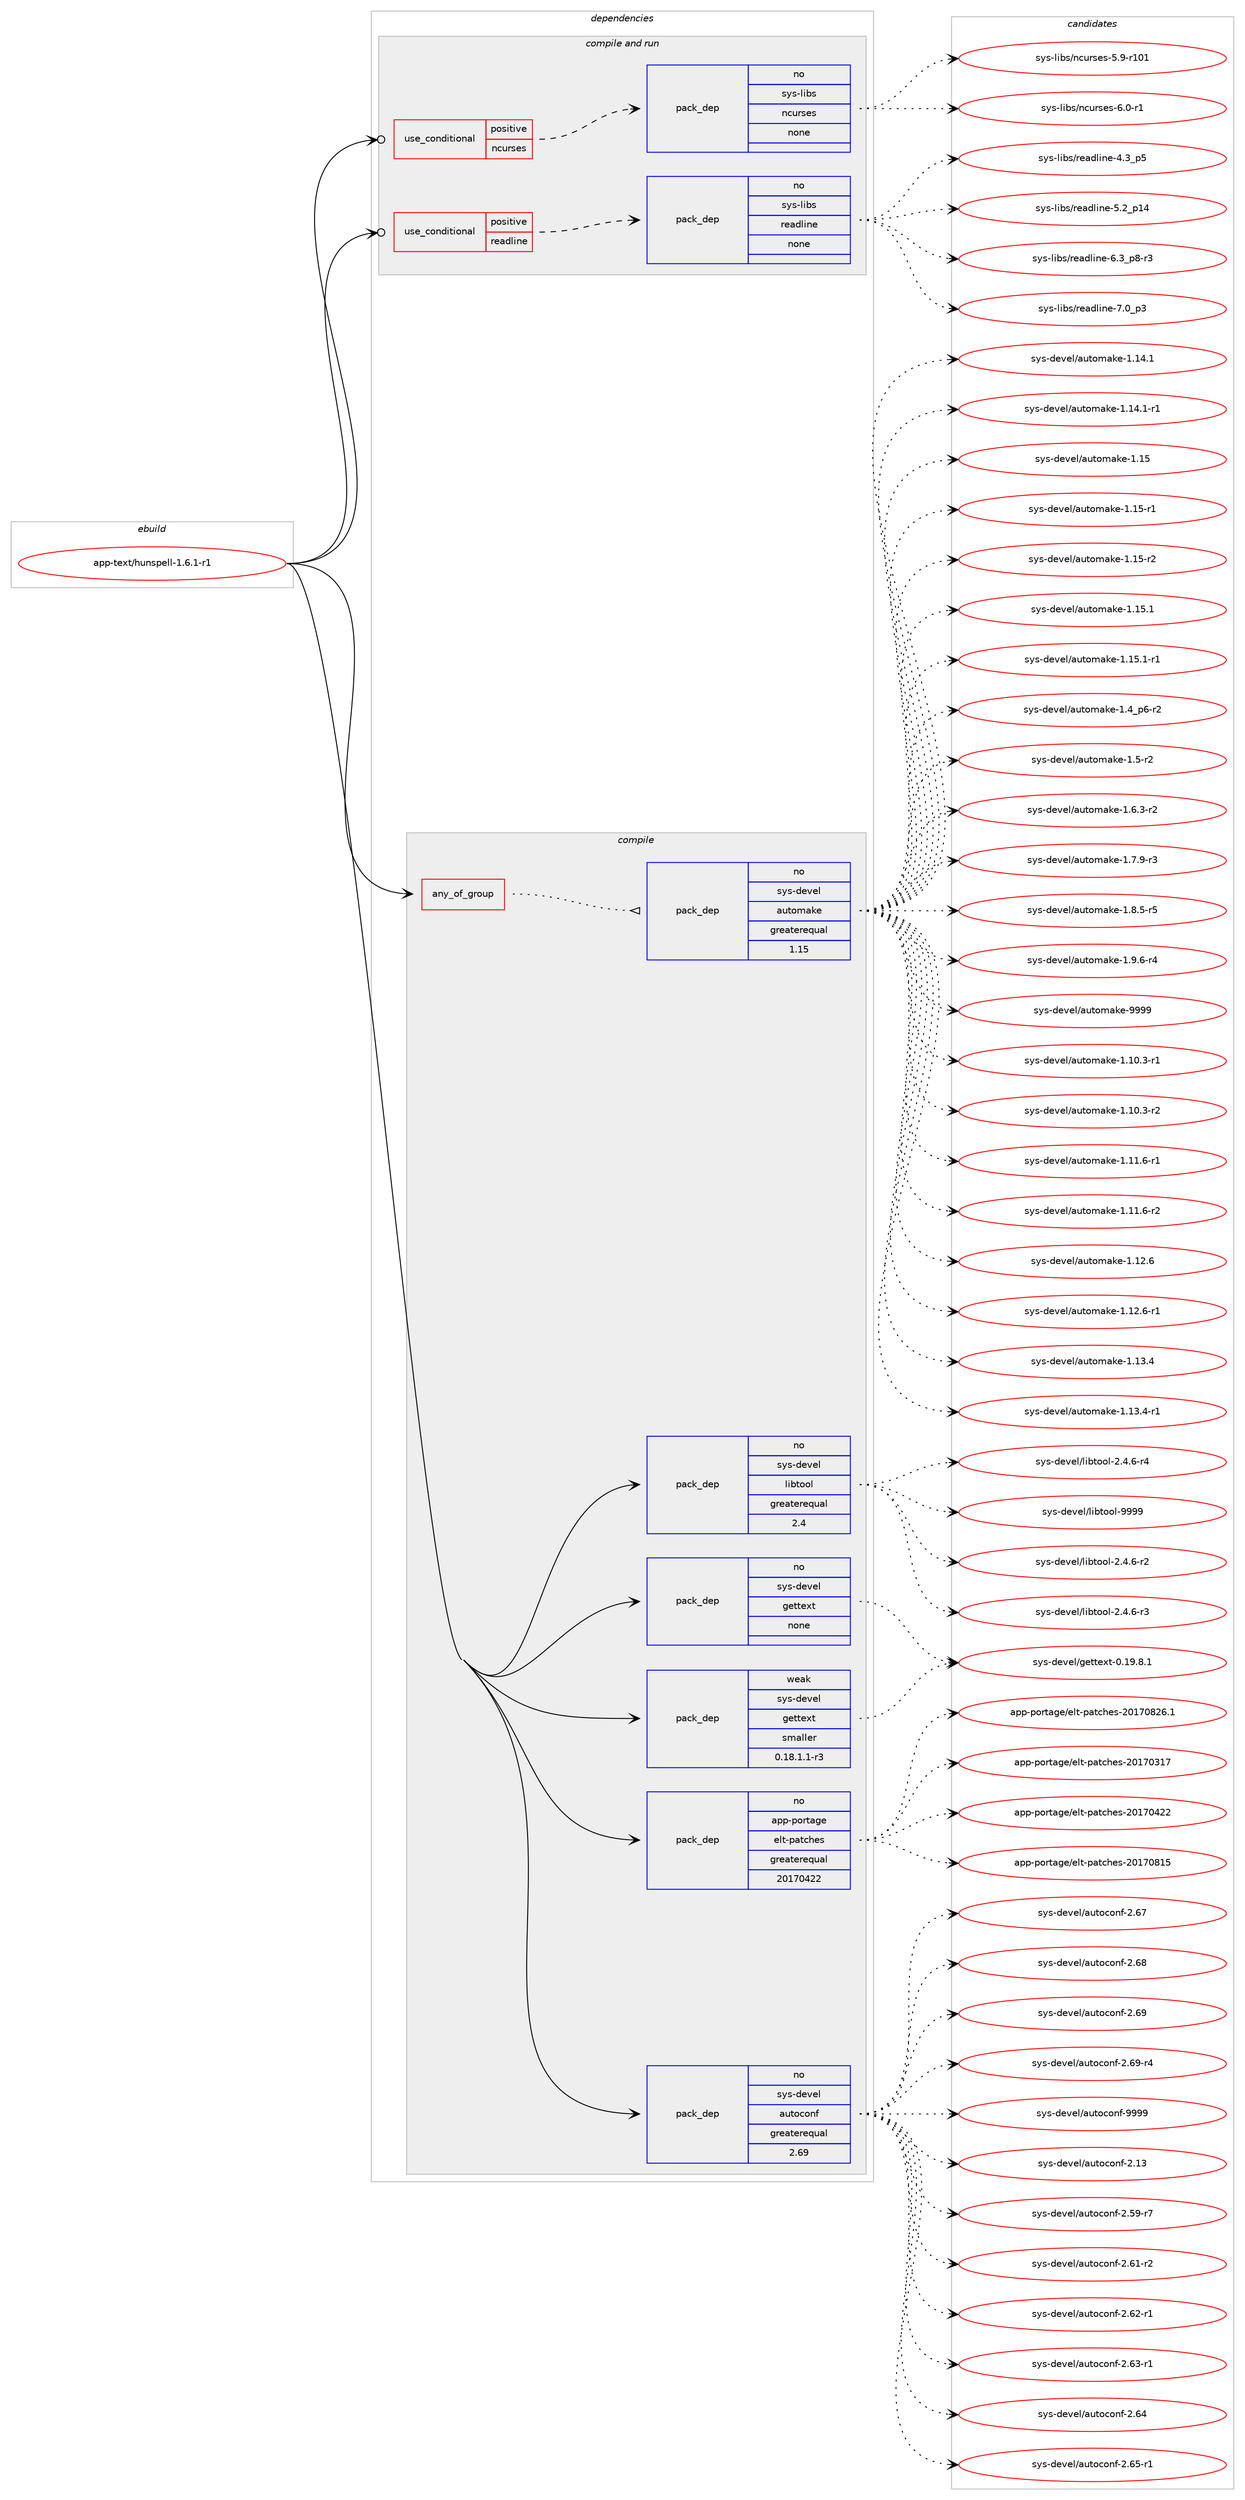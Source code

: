 digraph prolog {

# *************
# Graph options
# *************

newrank=true;
concentrate=true;
compound=true;
graph [rankdir=LR,fontname=Helvetica,fontsize=10,ranksep=1.5];#, ranksep=2.5, nodesep=0.2];
edge  [arrowhead=vee];
node  [fontname=Helvetica,fontsize=10];

# **********
# The ebuild
# **********

subgraph cluster_leftcol {
color=gray;
rank=same;
label=<<i>ebuild</i>>;
id [label="app-text/hunspell-1.6.1-r1", color=red, width=4, href="../app-text/hunspell-1.6.1-r1.svg"];
}

# ****************
# The dependencies
# ****************

subgraph cluster_midcol {
color=gray;
label=<<i>dependencies</i>>;
subgraph cluster_compile {
fillcolor="#eeeeee";
style=filled;
label=<<i>compile</i>>;
subgraph any1030 {
dependency57371 [label=<<TABLE BORDER="0" CELLBORDER="1" CELLSPACING="0" CELLPADDING="4"><TR><TD CELLPADDING="10">any_of_group</TD></TR></TABLE>>, shape=none, color=red];subgraph pack41636 {
dependency57372 [label=<<TABLE BORDER="0" CELLBORDER="1" CELLSPACING="0" CELLPADDING="4" WIDTH="220"><TR><TD ROWSPAN="6" CELLPADDING="30">pack_dep</TD></TR><TR><TD WIDTH="110">no</TD></TR><TR><TD>sys-devel</TD></TR><TR><TD>automake</TD></TR><TR><TD>greaterequal</TD></TR><TR><TD>1.15</TD></TR></TABLE>>, shape=none, color=blue];
}
dependency57371:e -> dependency57372:w [weight=20,style="dotted",arrowhead="oinv"];
}
id:e -> dependency57371:w [weight=20,style="solid",arrowhead="vee"];
subgraph pack41637 {
dependency57373 [label=<<TABLE BORDER="0" CELLBORDER="1" CELLSPACING="0" CELLPADDING="4" WIDTH="220"><TR><TD ROWSPAN="6" CELLPADDING="30">pack_dep</TD></TR><TR><TD WIDTH="110">no</TD></TR><TR><TD>app-portage</TD></TR><TR><TD>elt-patches</TD></TR><TR><TD>greaterequal</TD></TR><TR><TD>20170422</TD></TR></TABLE>>, shape=none, color=blue];
}
id:e -> dependency57373:w [weight=20,style="solid",arrowhead="vee"];
subgraph pack41638 {
dependency57374 [label=<<TABLE BORDER="0" CELLBORDER="1" CELLSPACING="0" CELLPADDING="4" WIDTH="220"><TR><TD ROWSPAN="6" CELLPADDING="30">pack_dep</TD></TR><TR><TD WIDTH="110">no</TD></TR><TR><TD>sys-devel</TD></TR><TR><TD>autoconf</TD></TR><TR><TD>greaterequal</TD></TR><TR><TD>2.69</TD></TR></TABLE>>, shape=none, color=blue];
}
id:e -> dependency57374:w [weight=20,style="solid",arrowhead="vee"];
subgraph pack41639 {
dependency57375 [label=<<TABLE BORDER="0" CELLBORDER="1" CELLSPACING="0" CELLPADDING="4" WIDTH="220"><TR><TD ROWSPAN="6" CELLPADDING="30">pack_dep</TD></TR><TR><TD WIDTH="110">no</TD></TR><TR><TD>sys-devel</TD></TR><TR><TD>gettext</TD></TR><TR><TD>none</TD></TR><TR><TD></TD></TR></TABLE>>, shape=none, color=blue];
}
id:e -> dependency57375:w [weight=20,style="solid",arrowhead="vee"];
subgraph pack41640 {
dependency57376 [label=<<TABLE BORDER="0" CELLBORDER="1" CELLSPACING="0" CELLPADDING="4" WIDTH="220"><TR><TD ROWSPAN="6" CELLPADDING="30">pack_dep</TD></TR><TR><TD WIDTH="110">no</TD></TR><TR><TD>sys-devel</TD></TR><TR><TD>libtool</TD></TR><TR><TD>greaterequal</TD></TR><TR><TD>2.4</TD></TR></TABLE>>, shape=none, color=blue];
}
id:e -> dependency57376:w [weight=20,style="solid",arrowhead="vee"];
subgraph pack41641 {
dependency57377 [label=<<TABLE BORDER="0" CELLBORDER="1" CELLSPACING="0" CELLPADDING="4" WIDTH="220"><TR><TD ROWSPAN="6" CELLPADDING="30">pack_dep</TD></TR><TR><TD WIDTH="110">weak</TD></TR><TR><TD>sys-devel</TD></TR><TR><TD>gettext</TD></TR><TR><TD>smaller</TD></TR><TR><TD>0.18.1.1-r3</TD></TR></TABLE>>, shape=none, color=blue];
}
id:e -> dependency57377:w [weight=20,style="solid",arrowhead="vee"];
}
subgraph cluster_compileandrun {
fillcolor="#eeeeee";
style=filled;
label=<<i>compile and run</i>>;
subgraph cond14679 {
dependency57378 [label=<<TABLE BORDER="0" CELLBORDER="1" CELLSPACING="0" CELLPADDING="4"><TR><TD ROWSPAN="3" CELLPADDING="10">use_conditional</TD></TR><TR><TD>positive</TD></TR><TR><TD>ncurses</TD></TR></TABLE>>, shape=none, color=red];
subgraph pack41642 {
dependency57379 [label=<<TABLE BORDER="0" CELLBORDER="1" CELLSPACING="0" CELLPADDING="4" WIDTH="220"><TR><TD ROWSPAN="6" CELLPADDING="30">pack_dep</TD></TR><TR><TD WIDTH="110">no</TD></TR><TR><TD>sys-libs</TD></TR><TR><TD>ncurses</TD></TR><TR><TD>none</TD></TR><TR><TD></TD></TR></TABLE>>, shape=none, color=blue];
}
dependency57378:e -> dependency57379:w [weight=20,style="dashed",arrowhead="vee"];
}
id:e -> dependency57378:w [weight=20,style="solid",arrowhead="odotvee"];
subgraph cond14680 {
dependency57380 [label=<<TABLE BORDER="0" CELLBORDER="1" CELLSPACING="0" CELLPADDING="4"><TR><TD ROWSPAN="3" CELLPADDING="10">use_conditional</TD></TR><TR><TD>positive</TD></TR><TR><TD>readline</TD></TR></TABLE>>, shape=none, color=red];
subgraph pack41643 {
dependency57381 [label=<<TABLE BORDER="0" CELLBORDER="1" CELLSPACING="0" CELLPADDING="4" WIDTH="220"><TR><TD ROWSPAN="6" CELLPADDING="30">pack_dep</TD></TR><TR><TD WIDTH="110">no</TD></TR><TR><TD>sys-libs</TD></TR><TR><TD>readline</TD></TR><TR><TD>none</TD></TR><TR><TD></TD></TR></TABLE>>, shape=none, color=blue];
}
dependency57380:e -> dependency57381:w [weight=20,style="dashed",arrowhead="vee"];
}
id:e -> dependency57380:w [weight=20,style="solid",arrowhead="odotvee"];
}
subgraph cluster_run {
fillcolor="#eeeeee";
style=filled;
label=<<i>run</i>>;
}
}

# **************
# The candidates
# **************

subgraph cluster_choices {
rank=same;
color=gray;
label=<<i>candidates</i>>;

subgraph choice41636 {
color=black;
nodesep=1;
choice11512111545100101118101108479711711611110997107101454946494846514511449 [label="sys-devel/automake-1.10.3-r1", color=red, width=4,href="../sys-devel/automake-1.10.3-r1.svg"];
choice11512111545100101118101108479711711611110997107101454946494846514511450 [label="sys-devel/automake-1.10.3-r2", color=red, width=4,href="../sys-devel/automake-1.10.3-r2.svg"];
choice11512111545100101118101108479711711611110997107101454946494946544511449 [label="sys-devel/automake-1.11.6-r1", color=red, width=4,href="../sys-devel/automake-1.11.6-r1.svg"];
choice11512111545100101118101108479711711611110997107101454946494946544511450 [label="sys-devel/automake-1.11.6-r2", color=red, width=4,href="../sys-devel/automake-1.11.6-r2.svg"];
choice1151211154510010111810110847971171161111099710710145494649504654 [label="sys-devel/automake-1.12.6", color=red, width=4,href="../sys-devel/automake-1.12.6.svg"];
choice11512111545100101118101108479711711611110997107101454946495046544511449 [label="sys-devel/automake-1.12.6-r1", color=red, width=4,href="../sys-devel/automake-1.12.6-r1.svg"];
choice1151211154510010111810110847971171161111099710710145494649514652 [label="sys-devel/automake-1.13.4", color=red, width=4,href="../sys-devel/automake-1.13.4.svg"];
choice11512111545100101118101108479711711611110997107101454946495146524511449 [label="sys-devel/automake-1.13.4-r1", color=red, width=4,href="../sys-devel/automake-1.13.4-r1.svg"];
choice1151211154510010111810110847971171161111099710710145494649524649 [label="sys-devel/automake-1.14.1", color=red, width=4,href="../sys-devel/automake-1.14.1.svg"];
choice11512111545100101118101108479711711611110997107101454946495246494511449 [label="sys-devel/automake-1.14.1-r1", color=red, width=4,href="../sys-devel/automake-1.14.1-r1.svg"];
choice115121115451001011181011084797117116111109971071014549464953 [label="sys-devel/automake-1.15", color=red, width=4,href="../sys-devel/automake-1.15.svg"];
choice1151211154510010111810110847971171161111099710710145494649534511449 [label="sys-devel/automake-1.15-r1", color=red, width=4,href="../sys-devel/automake-1.15-r1.svg"];
choice1151211154510010111810110847971171161111099710710145494649534511450 [label="sys-devel/automake-1.15-r2", color=red, width=4,href="../sys-devel/automake-1.15-r2.svg"];
choice1151211154510010111810110847971171161111099710710145494649534649 [label="sys-devel/automake-1.15.1", color=red, width=4,href="../sys-devel/automake-1.15.1.svg"];
choice11512111545100101118101108479711711611110997107101454946495346494511449 [label="sys-devel/automake-1.15.1-r1", color=red, width=4,href="../sys-devel/automake-1.15.1-r1.svg"];
choice115121115451001011181011084797117116111109971071014549465295112544511450 [label="sys-devel/automake-1.4_p6-r2", color=red, width=4,href="../sys-devel/automake-1.4_p6-r2.svg"];
choice11512111545100101118101108479711711611110997107101454946534511450 [label="sys-devel/automake-1.5-r2", color=red, width=4,href="../sys-devel/automake-1.5-r2.svg"];
choice115121115451001011181011084797117116111109971071014549465446514511450 [label="sys-devel/automake-1.6.3-r2", color=red, width=4,href="../sys-devel/automake-1.6.3-r2.svg"];
choice115121115451001011181011084797117116111109971071014549465546574511451 [label="sys-devel/automake-1.7.9-r3", color=red, width=4,href="../sys-devel/automake-1.7.9-r3.svg"];
choice115121115451001011181011084797117116111109971071014549465646534511453 [label="sys-devel/automake-1.8.5-r5", color=red, width=4,href="../sys-devel/automake-1.8.5-r5.svg"];
choice115121115451001011181011084797117116111109971071014549465746544511452 [label="sys-devel/automake-1.9.6-r4", color=red, width=4,href="../sys-devel/automake-1.9.6-r4.svg"];
choice115121115451001011181011084797117116111109971071014557575757 [label="sys-devel/automake-9999", color=red, width=4,href="../sys-devel/automake-9999.svg"];
dependency57372:e -> choice11512111545100101118101108479711711611110997107101454946494846514511449:w [style=dotted,weight="100"];
dependency57372:e -> choice11512111545100101118101108479711711611110997107101454946494846514511450:w [style=dotted,weight="100"];
dependency57372:e -> choice11512111545100101118101108479711711611110997107101454946494946544511449:w [style=dotted,weight="100"];
dependency57372:e -> choice11512111545100101118101108479711711611110997107101454946494946544511450:w [style=dotted,weight="100"];
dependency57372:e -> choice1151211154510010111810110847971171161111099710710145494649504654:w [style=dotted,weight="100"];
dependency57372:e -> choice11512111545100101118101108479711711611110997107101454946495046544511449:w [style=dotted,weight="100"];
dependency57372:e -> choice1151211154510010111810110847971171161111099710710145494649514652:w [style=dotted,weight="100"];
dependency57372:e -> choice11512111545100101118101108479711711611110997107101454946495146524511449:w [style=dotted,weight="100"];
dependency57372:e -> choice1151211154510010111810110847971171161111099710710145494649524649:w [style=dotted,weight="100"];
dependency57372:e -> choice11512111545100101118101108479711711611110997107101454946495246494511449:w [style=dotted,weight="100"];
dependency57372:e -> choice115121115451001011181011084797117116111109971071014549464953:w [style=dotted,weight="100"];
dependency57372:e -> choice1151211154510010111810110847971171161111099710710145494649534511449:w [style=dotted,weight="100"];
dependency57372:e -> choice1151211154510010111810110847971171161111099710710145494649534511450:w [style=dotted,weight="100"];
dependency57372:e -> choice1151211154510010111810110847971171161111099710710145494649534649:w [style=dotted,weight="100"];
dependency57372:e -> choice11512111545100101118101108479711711611110997107101454946495346494511449:w [style=dotted,weight="100"];
dependency57372:e -> choice115121115451001011181011084797117116111109971071014549465295112544511450:w [style=dotted,weight="100"];
dependency57372:e -> choice11512111545100101118101108479711711611110997107101454946534511450:w [style=dotted,weight="100"];
dependency57372:e -> choice115121115451001011181011084797117116111109971071014549465446514511450:w [style=dotted,weight="100"];
dependency57372:e -> choice115121115451001011181011084797117116111109971071014549465546574511451:w [style=dotted,weight="100"];
dependency57372:e -> choice115121115451001011181011084797117116111109971071014549465646534511453:w [style=dotted,weight="100"];
dependency57372:e -> choice115121115451001011181011084797117116111109971071014549465746544511452:w [style=dotted,weight="100"];
dependency57372:e -> choice115121115451001011181011084797117116111109971071014557575757:w [style=dotted,weight="100"];
}
subgraph choice41637 {
color=black;
nodesep=1;
choice97112112451121111141169710310147101108116451129711699104101115455048495548514955 [label="app-portage/elt-patches-20170317", color=red, width=4,href="../app-portage/elt-patches-20170317.svg"];
choice97112112451121111141169710310147101108116451129711699104101115455048495548525050 [label="app-portage/elt-patches-20170422", color=red, width=4,href="../app-portage/elt-patches-20170422.svg"];
choice97112112451121111141169710310147101108116451129711699104101115455048495548564953 [label="app-portage/elt-patches-20170815", color=red, width=4,href="../app-portage/elt-patches-20170815.svg"];
choice971121124511211111411697103101471011081164511297116991041011154550484955485650544649 [label="app-portage/elt-patches-20170826.1", color=red, width=4,href="../app-portage/elt-patches-20170826.1.svg"];
dependency57373:e -> choice97112112451121111141169710310147101108116451129711699104101115455048495548514955:w [style=dotted,weight="100"];
dependency57373:e -> choice97112112451121111141169710310147101108116451129711699104101115455048495548525050:w [style=dotted,weight="100"];
dependency57373:e -> choice97112112451121111141169710310147101108116451129711699104101115455048495548564953:w [style=dotted,weight="100"];
dependency57373:e -> choice971121124511211111411697103101471011081164511297116991041011154550484955485650544649:w [style=dotted,weight="100"];
}
subgraph choice41638 {
color=black;
nodesep=1;
choice115121115451001011181011084797117116111991111101024550464951 [label="sys-devel/autoconf-2.13", color=red, width=4,href="../sys-devel/autoconf-2.13.svg"];
choice1151211154510010111810110847971171161119911111010245504653574511455 [label="sys-devel/autoconf-2.59-r7", color=red, width=4,href="../sys-devel/autoconf-2.59-r7.svg"];
choice1151211154510010111810110847971171161119911111010245504654494511450 [label="sys-devel/autoconf-2.61-r2", color=red, width=4,href="../sys-devel/autoconf-2.61-r2.svg"];
choice1151211154510010111810110847971171161119911111010245504654504511449 [label="sys-devel/autoconf-2.62-r1", color=red, width=4,href="../sys-devel/autoconf-2.62-r1.svg"];
choice1151211154510010111810110847971171161119911111010245504654514511449 [label="sys-devel/autoconf-2.63-r1", color=red, width=4,href="../sys-devel/autoconf-2.63-r1.svg"];
choice115121115451001011181011084797117116111991111101024550465452 [label="sys-devel/autoconf-2.64", color=red, width=4,href="../sys-devel/autoconf-2.64.svg"];
choice1151211154510010111810110847971171161119911111010245504654534511449 [label="sys-devel/autoconf-2.65-r1", color=red, width=4,href="../sys-devel/autoconf-2.65-r1.svg"];
choice115121115451001011181011084797117116111991111101024550465455 [label="sys-devel/autoconf-2.67", color=red, width=4,href="../sys-devel/autoconf-2.67.svg"];
choice115121115451001011181011084797117116111991111101024550465456 [label="sys-devel/autoconf-2.68", color=red, width=4,href="../sys-devel/autoconf-2.68.svg"];
choice115121115451001011181011084797117116111991111101024550465457 [label="sys-devel/autoconf-2.69", color=red, width=4,href="../sys-devel/autoconf-2.69.svg"];
choice1151211154510010111810110847971171161119911111010245504654574511452 [label="sys-devel/autoconf-2.69-r4", color=red, width=4,href="../sys-devel/autoconf-2.69-r4.svg"];
choice115121115451001011181011084797117116111991111101024557575757 [label="sys-devel/autoconf-9999", color=red, width=4,href="../sys-devel/autoconf-9999.svg"];
dependency57374:e -> choice115121115451001011181011084797117116111991111101024550464951:w [style=dotted,weight="100"];
dependency57374:e -> choice1151211154510010111810110847971171161119911111010245504653574511455:w [style=dotted,weight="100"];
dependency57374:e -> choice1151211154510010111810110847971171161119911111010245504654494511450:w [style=dotted,weight="100"];
dependency57374:e -> choice1151211154510010111810110847971171161119911111010245504654504511449:w [style=dotted,weight="100"];
dependency57374:e -> choice1151211154510010111810110847971171161119911111010245504654514511449:w [style=dotted,weight="100"];
dependency57374:e -> choice115121115451001011181011084797117116111991111101024550465452:w [style=dotted,weight="100"];
dependency57374:e -> choice1151211154510010111810110847971171161119911111010245504654534511449:w [style=dotted,weight="100"];
dependency57374:e -> choice115121115451001011181011084797117116111991111101024550465455:w [style=dotted,weight="100"];
dependency57374:e -> choice115121115451001011181011084797117116111991111101024550465456:w [style=dotted,weight="100"];
dependency57374:e -> choice115121115451001011181011084797117116111991111101024550465457:w [style=dotted,weight="100"];
dependency57374:e -> choice1151211154510010111810110847971171161119911111010245504654574511452:w [style=dotted,weight="100"];
dependency57374:e -> choice115121115451001011181011084797117116111991111101024557575757:w [style=dotted,weight="100"];
}
subgraph choice41639 {
color=black;
nodesep=1;
choice1151211154510010111810110847103101116116101120116454846495746564649 [label="sys-devel/gettext-0.19.8.1", color=red, width=4,href="../sys-devel/gettext-0.19.8.1.svg"];
dependency57375:e -> choice1151211154510010111810110847103101116116101120116454846495746564649:w [style=dotted,weight="100"];
}
subgraph choice41640 {
color=black;
nodesep=1;
choice1151211154510010111810110847108105981161111111084550465246544511450 [label="sys-devel/libtool-2.4.6-r2", color=red, width=4,href="../sys-devel/libtool-2.4.6-r2.svg"];
choice1151211154510010111810110847108105981161111111084550465246544511451 [label="sys-devel/libtool-2.4.6-r3", color=red, width=4,href="../sys-devel/libtool-2.4.6-r3.svg"];
choice1151211154510010111810110847108105981161111111084550465246544511452 [label="sys-devel/libtool-2.4.6-r4", color=red, width=4,href="../sys-devel/libtool-2.4.6-r4.svg"];
choice1151211154510010111810110847108105981161111111084557575757 [label="sys-devel/libtool-9999", color=red, width=4,href="../sys-devel/libtool-9999.svg"];
dependency57376:e -> choice1151211154510010111810110847108105981161111111084550465246544511450:w [style=dotted,weight="100"];
dependency57376:e -> choice1151211154510010111810110847108105981161111111084550465246544511451:w [style=dotted,weight="100"];
dependency57376:e -> choice1151211154510010111810110847108105981161111111084550465246544511452:w [style=dotted,weight="100"];
dependency57376:e -> choice1151211154510010111810110847108105981161111111084557575757:w [style=dotted,weight="100"];
}
subgraph choice41641 {
color=black;
nodesep=1;
choice1151211154510010111810110847103101116116101120116454846495746564649 [label="sys-devel/gettext-0.19.8.1", color=red, width=4,href="../sys-devel/gettext-0.19.8.1.svg"];
dependency57377:e -> choice1151211154510010111810110847103101116116101120116454846495746564649:w [style=dotted,weight="100"];
}
subgraph choice41642 {
color=black;
nodesep=1;
choice115121115451081059811547110991171141151011154553465745114494849 [label="sys-libs/ncurses-5.9-r101", color=red, width=4,href="../sys-libs/ncurses-5.9-r101.svg"];
choice11512111545108105981154711099117114115101115455446484511449 [label="sys-libs/ncurses-6.0-r1", color=red, width=4,href="../sys-libs/ncurses-6.0-r1.svg"];
dependency57379:e -> choice115121115451081059811547110991171141151011154553465745114494849:w [style=dotted,weight="100"];
dependency57379:e -> choice11512111545108105981154711099117114115101115455446484511449:w [style=dotted,weight="100"];
}
subgraph choice41643 {
color=black;
nodesep=1;
choice11512111545108105981154711410197100108105110101455246519511253 [label="sys-libs/readline-4.3_p5", color=red, width=4,href="../sys-libs/readline-4.3_p5.svg"];
choice1151211154510810598115471141019710010810511010145534650951124952 [label="sys-libs/readline-5.2_p14", color=red, width=4,href="../sys-libs/readline-5.2_p14.svg"];
choice115121115451081059811547114101971001081051101014554465195112564511451 [label="sys-libs/readline-6.3_p8-r3", color=red, width=4,href="../sys-libs/readline-6.3_p8-r3.svg"];
choice11512111545108105981154711410197100108105110101455546489511251 [label="sys-libs/readline-7.0_p3", color=red, width=4,href="../sys-libs/readline-7.0_p3.svg"];
dependency57381:e -> choice11512111545108105981154711410197100108105110101455246519511253:w [style=dotted,weight="100"];
dependency57381:e -> choice1151211154510810598115471141019710010810511010145534650951124952:w [style=dotted,weight="100"];
dependency57381:e -> choice115121115451081059811547114101971001081051101014554465195112564511451:w [style=dotted,weight="100"];
dependency57381:e -> choice11512111545108105981154711410197100108105110101455546489511251:w [style=dotted,weight="100"];
}
}

}
